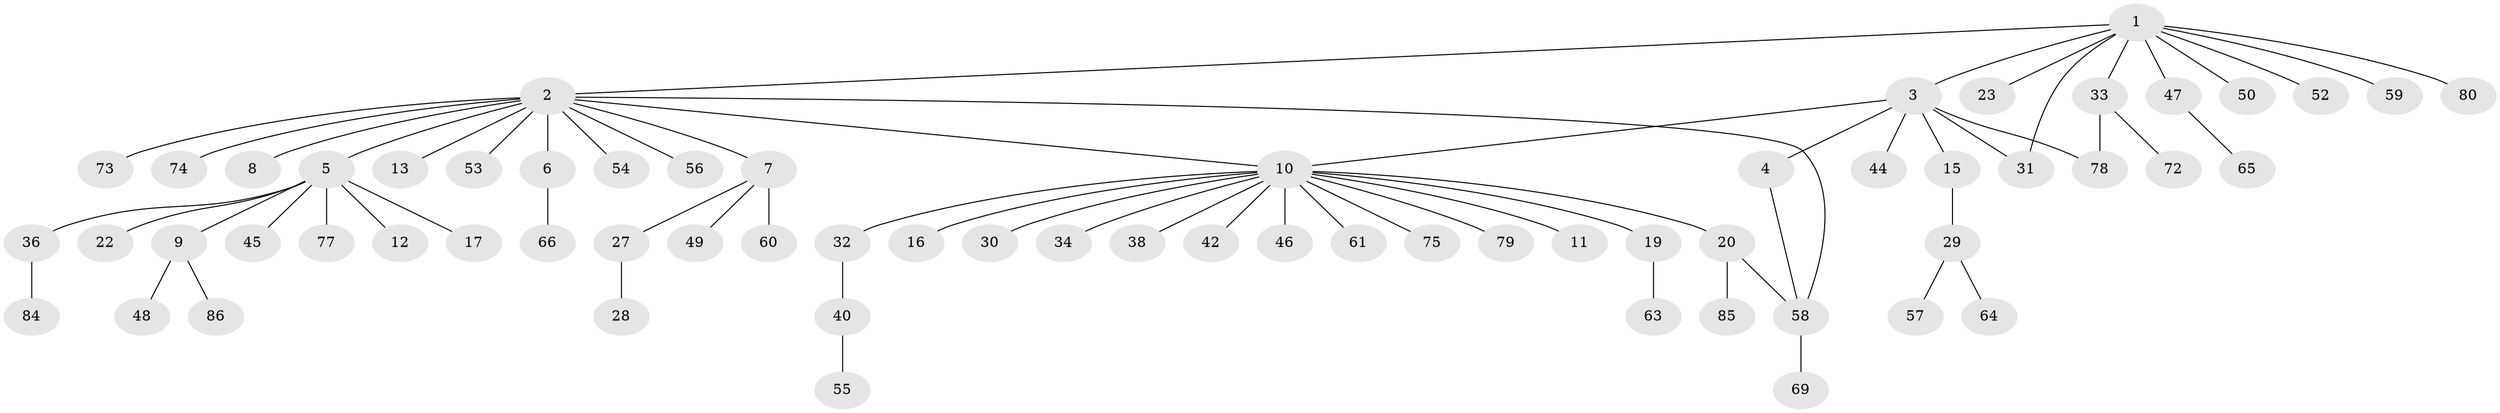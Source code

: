 // original degree distribution, {10: 0.011627906976744186, 12: 0.011627906976744186, 8: 0.011627906976744186, 2: 0.1511627906976744, 9: 0.011627906976744186, 3: 0.10465116279069768, 5: 0.011627906976744186, 1: 0.627906976744186, 4: 0.046511627906976744, 13: 0.011627906976744186}
// Generated by graph-tools (version 1.1) at 2025/41/03/06/25 10:41:45]
// undirected, 65 vertices, 69 edges
graph export_dot {
graph [start="1"]
  node [color=gray90,style=filled];
  1 [super="+21"];
  2 [super="+25"];
  3 [super="+51"];
  4;
  5 [super="+14"];
  6 [super="+37"];
  7 [super="+68"];
  8;
  9 [super="+35"];
  10 [super="+18"];
  11;
  12 [super="+81"];
  13;
  15;
  16;
  17 [super="+24"];
  19;
  20 [super="+83"];
  22;
  23 [super="+26"];
  27 [super="+39"];
  28 [super="+62"];
  29 [super="+41"];
  30;
  31;
  32;
  33;
  34;
  36 [super="+76"];
  38 [super="+43"];
  40 [super="+67"];
  42;
  44;
  45;
  46;
  47 [super="+71"];
  48 [super="+70"];
  49;
  50;
  52;
  53;
  54;
  55;
  56;
  57;
  58 [super="+82"];
  59;
  60;
  61;
  63;
  64;
  65;
  66;
  69;
  72;
  73;
  74;
  75;
  77;
  78;
  79;
  80;
  84;
  85;
  86;
  1 -- 2;
  1 -- 3;
  1 -- 23;
  1 -- 31;
  1 -- 33;
  1 -- 47;
  1 -- 50;
  1 -- 59;
  1 -- 80;
  1 -- 52;
  2 -- 5;
  2 -- 6;
  2 -- 7;
  2 -- 8;
  2 -- 10;
  2 -- 13;
  2 -- 53;
  2 -- 54;
  2 -- 56;
  2 -- 73;
  2 -- 74;
  2 -- 58;
  3 -- 4;
  3 -- 10;
  3 -- 15;
  3 -- 31;
  3 -- 44;
  3 -- 78;
  4 -- 58;
  5 -- 9;
  5 -- 12;
  5 -- 17;
  5 -- 22;
  5 -- 36;
  5 -- 45;
  5 -- 77;
  6 -- 66;
  7 -- 27;
  7 -- 49;
  7 -- 60;
  9 -- 48;
  9 -- 86;
  10 -- 11;
  10 -- 16;
  10 -- 19;
  10 -- 30;
  10 -- 32;
  10 -- 38;
  10 -- 42;
  10 -- 61;
  10 -- 75;
  10 -- 79;
  10 -- 34;
  10 -- 20;
  10 -- 46;
  15 -- 29;
  19 -- 63;
  20 -- 85;
  20 -- 58;
  27 -- 28;
  29 -- 57;
  29 -- 64;
  32 -- 40;
  33 -- 72;
  33 -- 78;
  36 -- 84;
  40 -- 55;
  47 -- 65;
  58 -- 69;
}

